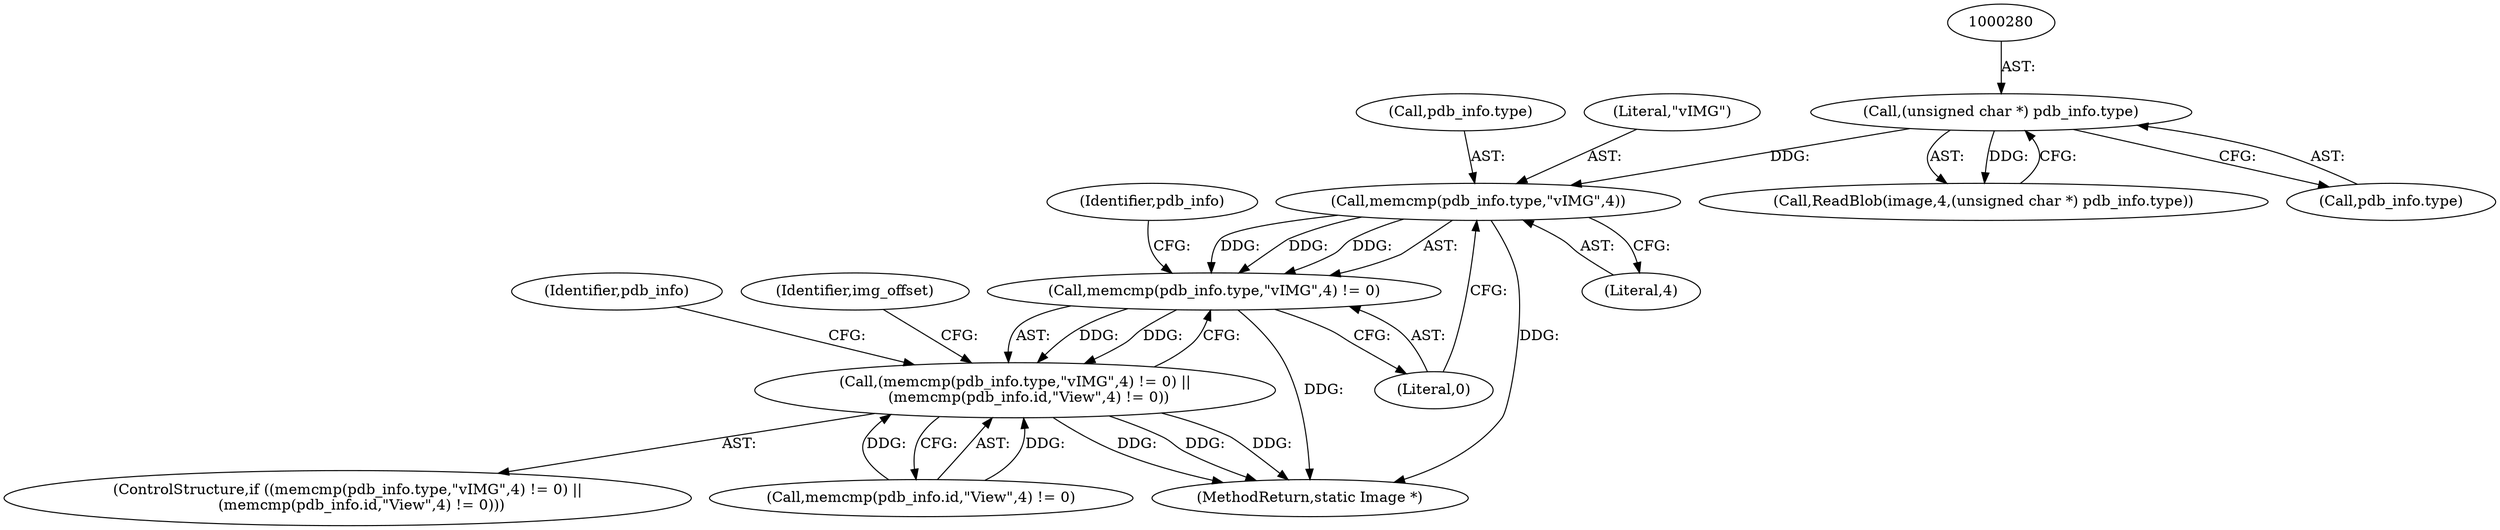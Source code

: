 digraph "0_ImageMagick_424d40ebfcde48bb872eba75179d3d73704fdf1f@API" {
"1000317" [label="(Call,memcmp(pdb_info.type,\"vIMG\",4))"];
"1000279" [label="(Call,(unsigned char *) pdb_info.type)"];
"1000316" [label="(Call,memcmp(pdb_info.type,\"vIMG\",4) != 0)"];
"1000315" [label="(Call,(memcmp(pdb_info.type,\"vIMG\",4) != 0) ||\n      (memcmp(pdb_info.id,\"View\",4) != 0))"];
"1000279" [label="(Call,(unsigned char *) pdb_info.type)"];
"1000324" [label="(Call,memcmp(pdb_info.id,\"View\",4) != 0)"];
"1000323" [label="(Literal,0)"];
"1000316" [label="(Call,memcmp(pdb_info.type,\"vIMG\",4) != 0)"];
"1000318" [label="(Call,pdb_info.type)"];
"1000276" [label="(Call,ReadBlob(image,4,(unsigned char *) pdb_info.type))"];
"1000327" [label="(Identifier,pdb_info)"];
"1000321" [label="(Literal,\"vIMG\")"];
"1000314" [label="(ControlStructure,if ((memcmp(pdb_info.type,\"vIMG\",4) != 0) ||\n      (memcmp(pdb_info.id,\"View\",4) != 0)))"];
"1000322" [label="(Literal,4)"];
"1000335" [label="(Identifier,pdb_info)"];
"1000342" [label="(Identifier,img_offset)"];
"1000281" [label="(Call,pdb_info.type)"];
"1000317" [label="(Call,memcmp(pdb_info.type,\"vIMG\",4))"];
"1001285" [label="(MethodReturn,static Image *)"];
"1000315" [label="(Call,(memcmp(pdb_info.type,\"vIMG\",4) != 0) ||\n      (memcmp(pdb_info.id,\"View\",4) != 0))"];
"1000317" -> "1000316"  [label="AST: "];
"1000317" -> "1000322"  [label="CFG: "];
"1000318" -> "1000317"  [label="AST: "];
"1000321" -> "1000317"  [label="AST: "];
"1000322" -> "1000317"  [label="AST: "];
"1000323" -> "1000317"  [label="CFG: "];
"1000317" -> "1001285"  [label="DDG: "];
"1000317" -> "1000316"  [label="DDG: "];
"1000317" -> "1000316"  [label="DDG: "];
"1000317" -> "1000316"  [label="DDG: "];
"1000279" -> "1000317"  [label="DDG: "];
"1000279" -> "1000276"  [label="AST: "];
"1000279" -> "1000281"  [label="CFG: "];
"1000280" -> "1000279"  [label="AST: "];
"1000281" -> "1000279"  [label="AST: "];
"1000276" -> "1000279"  [label="CFG: "];
"1000279" -> "1000276"  [label="DDG: "];
"1000316" -> "1000315"  [label="AST: "];
"1000316" -> "1000323"  [label="CFG: "];
"1000323" -> "1000316"  [label="AST: "];
"1000327" -> "1000316"  [label="CFG: "];
"1000315" -> "1000316"  [label="CFG: "];
"1000316" -> "1001285"  [label="DDG: "];
"1000316" -> "1000315"  [label="DDG: "];
"1000316" -> "1000315"  [label="DDG: "];
"1000315" -> "1000314"  [label="AST: "];
"1000315" -> "1000324"  [label="CFG: "];
"1000324" -> "1000315"  [label="AST: "];
"1000335" -> "1000315"  [label="CFG: "];
"1000342" -> "1000315"  [label="CFG: "];
"1000315" -> "1001285"  [label="DDG: "];
"1000315" -> "1001285"  [label="DDG: "];
"1000315" -> "1001285"  [label="DDG: "];
"1000324" -> "1000315"  [label="DDG: "];
"1000324" -> "1000315"  [label="DDG: "];
}
